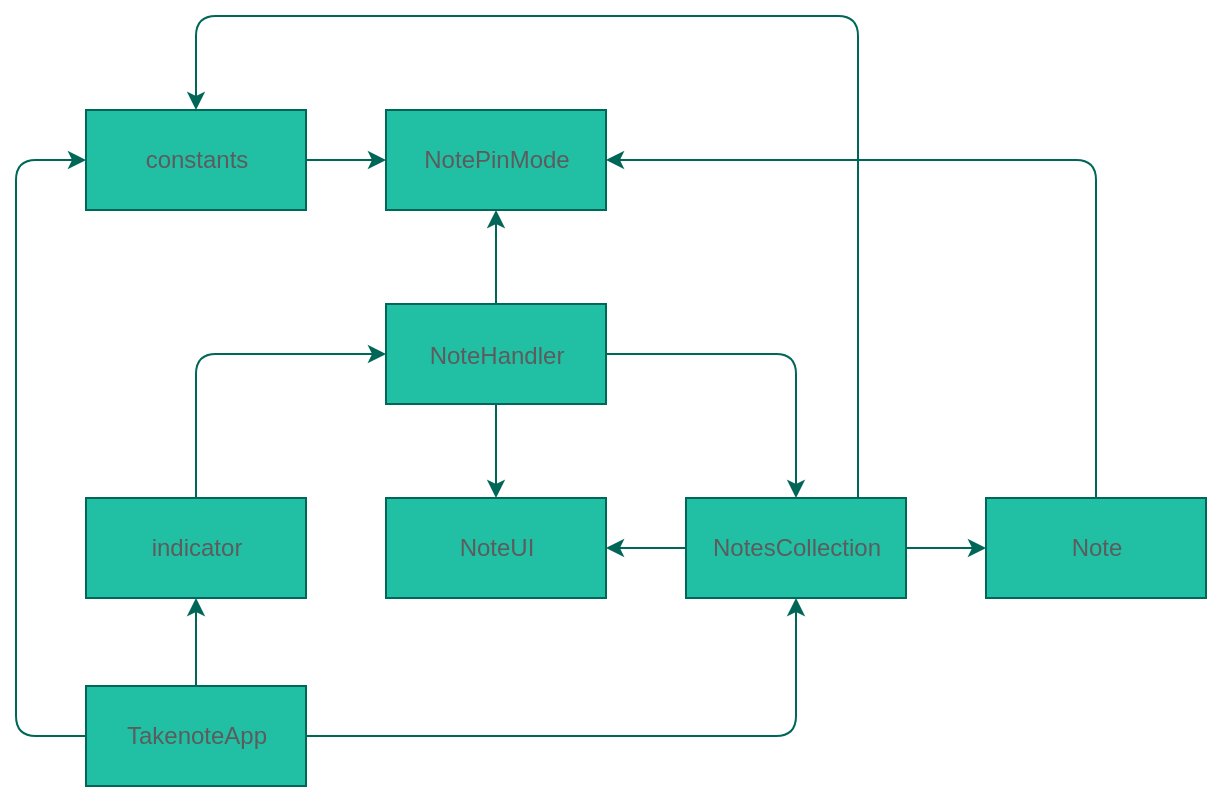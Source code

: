 <mxfile version="13.10.0" type="embed">
    <diagram id="jMcrmiFPcxGotYItxnxr" name="Page-1">
        <mxGraphModel dx="-788" dy="805" grid="0" gridSize="10" guides="1" tooltips="1" connect="1" arrows="1" fold="1" page="1" pageScale="1" pageWidth="850" pageHeight="1100" math="0" shadow="0">
            <root>
                <mxCell id="0"/>
                <mxCell id="1" parent="0"/>
                <mxCell id="2" style="edgeStyle=orthogonalEdgeStyle;orthogonalLoop=1;jettySize=auto;html=1;strokeColor=#006658;fontColor=#5C5C5C;" parent="1" source="19" target="6" edge="1">
                    <mxGeometry relative="1" as="geometry">
                        <Array as="points">
                            <mxPoint x="2073" y="135"/>
                        </Array>
                    </mxGeometry>
                </mxCell>
                <mxCell id="5" value="NoteUI" style="html=1;fillColor=#21C0A5;strokeColor=#006658;fontColor=#5C5C5C;" parent="1" vertex="1">
                    <mxGeometry x="2018" y="292" width="110" height="50" as="geometry"/>
                </mxCell>
                <mxCell id="6" value="NotePinMode" style="html=1;fillColor=#21C0A5;strokeColor=#006658;fontColor=#5C5C5C;" parent="1" vertex="1">
                    <mxGeometry x="2018" y="98" width="110" height="50" as="geometry"/>
                </mxCell>
                <mxCell id="7" style="edgeStyle=orthogonalEdgeStyle;orthogonalLoop=1;jettySize=auto;html=1;strokeColor=#006658;fontColor=#5C5C5C;" parent="1" source="8" target="6" edge="1">
                    <mxGeometry relative="1" as="geometry">
                        <Array as="points">
                            <mxPoint x="2373" y="265"/>
                            <mxPoint x="2373" y="265"/>
                        </Array>
                    </mxGeometry>
                </mxCell>
                <mxCell id="8" value="Note" style="html=1;fillColor=#21C0A5;strokeColor=#006658;fontColor=#5C5C5C;" parent="1" vertex="1">
                    <mxGeometry x="2318" y="292" width="110" height="50" as="geometry"/>
                </mxCell>
                <mxCell id="31" style="edgeStyle=orthogonalEdgeStyle;curved=0;sketch=0;orthogonalLoop=1;jettySize=auto;html=1;strokeColor=#006658;fillColor=#21C0A5;fontColor=#5C5C5C;" parent="1" source="10" target="6" edge="1">
                    <mxGeometry relative="1" as="geometry">
                        <Array as="points">
                            <mxPoint x="1943" y="123"/>
                            <mxPoint x="1943" y="123"/>
                        </Array>
                    </mxGeometry>
                </mxCell>
                <mxCell id="10" value="constants" style="html=1;fillColor=#21C0A5;strokeColor=#006658;fontColor=#5C5C5C;" parent="1" vertex="1">
                    <mxGeometry x="1868" y="98" width="110" height="50" as="geometry"/>
                </mxCell>
                <mxCell id="11" style="edgeStyle=orthogonalEdgeStyle;orthogonalLoop=1;jettySize=auto;html=1;strokeColor=#006658;fontColor=#5C5C5C;" parent="1" source="13" target="8" edge="1">
                    <mxGeometry relative="1" as="geometry"/>
                </mxCell>
                <mxCell id="36" style="edgeStyle=orthogonalEdgeStyle;orthogonalLoop=1;jettySize=auto;html=1;strokeColor=#006658;fontColor=#5C5C5C;" edge="1" parent="1" source="13" target="5">
                    <mxGeometry relative="1" as="geometry">
                        <Array as="points">
                            <mxPoint x="2091" y="317"/>
                            <mxPoint x="2091" y="317"/>
                        </Array>
                    </mxGeometry>
                </mxCell>
                <mxCell id="48" style="edgeStyle=orthogonalEdgeStyle;rounded=1;sketch=0;orthogonalLoop=1;jettySize=auto;html=1;strokeColor=#006658;fillColor=#21C0A5;fontColor=#5C5C5C;" edge="1" parent="1" source="13" target="10">
                    <mxGeometry relative="1" as="geometry">
                        <Array as="points">
                            <mxPoint x="2254" y="51"/>
                            <mxPoint x="1923" y="51"/>
                        </Array>
                    </mxGeometry>
                </mxCell>
                <mxCell id="13" value="NotesCollection" style="html=1;fillColor=#21C0A5;strokeColor=#006658;fontColor=#5C5C5C;" parent="1" vertex="1">
                    <mxGeometry x="2168" y="292" width="110" height="50" as="geometry"/>
                </mxCell>
                <mxCell id="46" style="edgeStyle=orthogonalEdgeStyle;rounded=1;sketch=0;orthogonalLoop=1;jettySize=auto;html=1;strokeColor=#006658;fillColor=#21C0A5;fontColor=#5C5C5C;" edge="1" parent="1" source="17" target="19">
                    <mxGeometry relative="1" as="geometry">
                        <Array as="points">
                            <mxPoint x="1923" y="220"/>
                        </Array>
                    </mxGeometry>
                </mxCell>
                <mxCell id="17" value="indicator" style="html=1;fillColor=#21C0A5;strokeColor=#006658;fontColor=#5C5C5C;" parent="1" vertex="1">
                    <mxGeometry x="1868" y="292" width="110" height="50" as="geometry"/>
                </mxCell>
                <mxCell id="32" style="edgeStyle=orthogonalEdgeStyle;curved=0;sketch=0;orthogonalLoop=1;jettySize=auto;html=1;strokeColor=#006658;fillColor=#21C0A5;fontColor=#5C5C5C;" parent="1" source="19" target="5" edge="1">
                    <mxGeometry relative="1" as="geometry"/>
                </mxCell>
                <mxCell id="35" style="edgeStyle=orthogonalEdgeStyle;curved=0;sketch=0;orthogonalLoop=1;jettySize=auto;html=1;strokeColor=#006658;fillColor=#21C0A5;fontColor=#5C5C5C;" parent="1" source="19" target="13" edge="1">
                    <mxGeometry relative="1" as="geometry"/>
                </mxCell>
                <mxCell id="19" value="&lt;div style=&quot;line-height: 20px&quot;&gt;&lt;div style=&quot;line-height: 20px&quot;&gt;NoteHandler&lt;/div&gt;&lt;/div&gt;" style="html=1;fillColor=#21C0A5;strokeColor=#006658;fontColor=#5C5C5C;" parent="1" vertex="1">
                    <mxGeometry x="2018" y="195" width="110" height="50" as="geometry"/>
                </mxCell>
                <mxCell id="42" style="edgeStyle=orthogonalEdgeStyle;rounded=1;sketch=0;orthogonalLoop=1;jettySize=auto;html=1;strokeColor=#006658;fillColor=#21C0A5;fontColor=#5C5C5C;" edge="1" parent="1" source="24" target="17">
                    <mxGeometry relative="1" as="geometry"/>
                </mxCell>
                <mxCell id="45" style="edgeStyle=orthogonalEdgeStyle;rounded=1;sketch=0;orthogonalLoop=1;jettySize=auto;html=1;strokeColor=#006658;fillColor=#21C0A5;fontColor=#5C5C5C;" edge="1" parent="1" source="24" target="13">
                    <mxGeometry relative="1" as="geometry"/>
                </mxCell>
                <mxCell id="47" style="edgeStyle=orthogonalEdgeStyle;rounded=1;sketch=0;orthogonalLoop=1;jettySize=auto;html=1;strokeColor=#006658;fillColor=#21C0A5;fontColor=#5C5C5C;" edge="1" parent="1" source="24" target="10">
                    <mxGeometry relative="1" as="geometry">
                        <Array as="points">
                            <mxPoint x="1833" y="411"/>
                        </Array>
                    </mxGeometry>
                </mxCell>
                <mxCell id="24" value="TakenoteApp" style="html=1;fillColor=#21C0A5;strokeColor=#006658;fontColor=#5C5C5C;" parent="1" vertex="1">
                    <mxGeometry x="1868" y="386" width="110" height="50" as="geometry"/>
                </mxCell>
            </root>
        </mxGraphModel>
    </diagram>
</mxfile>